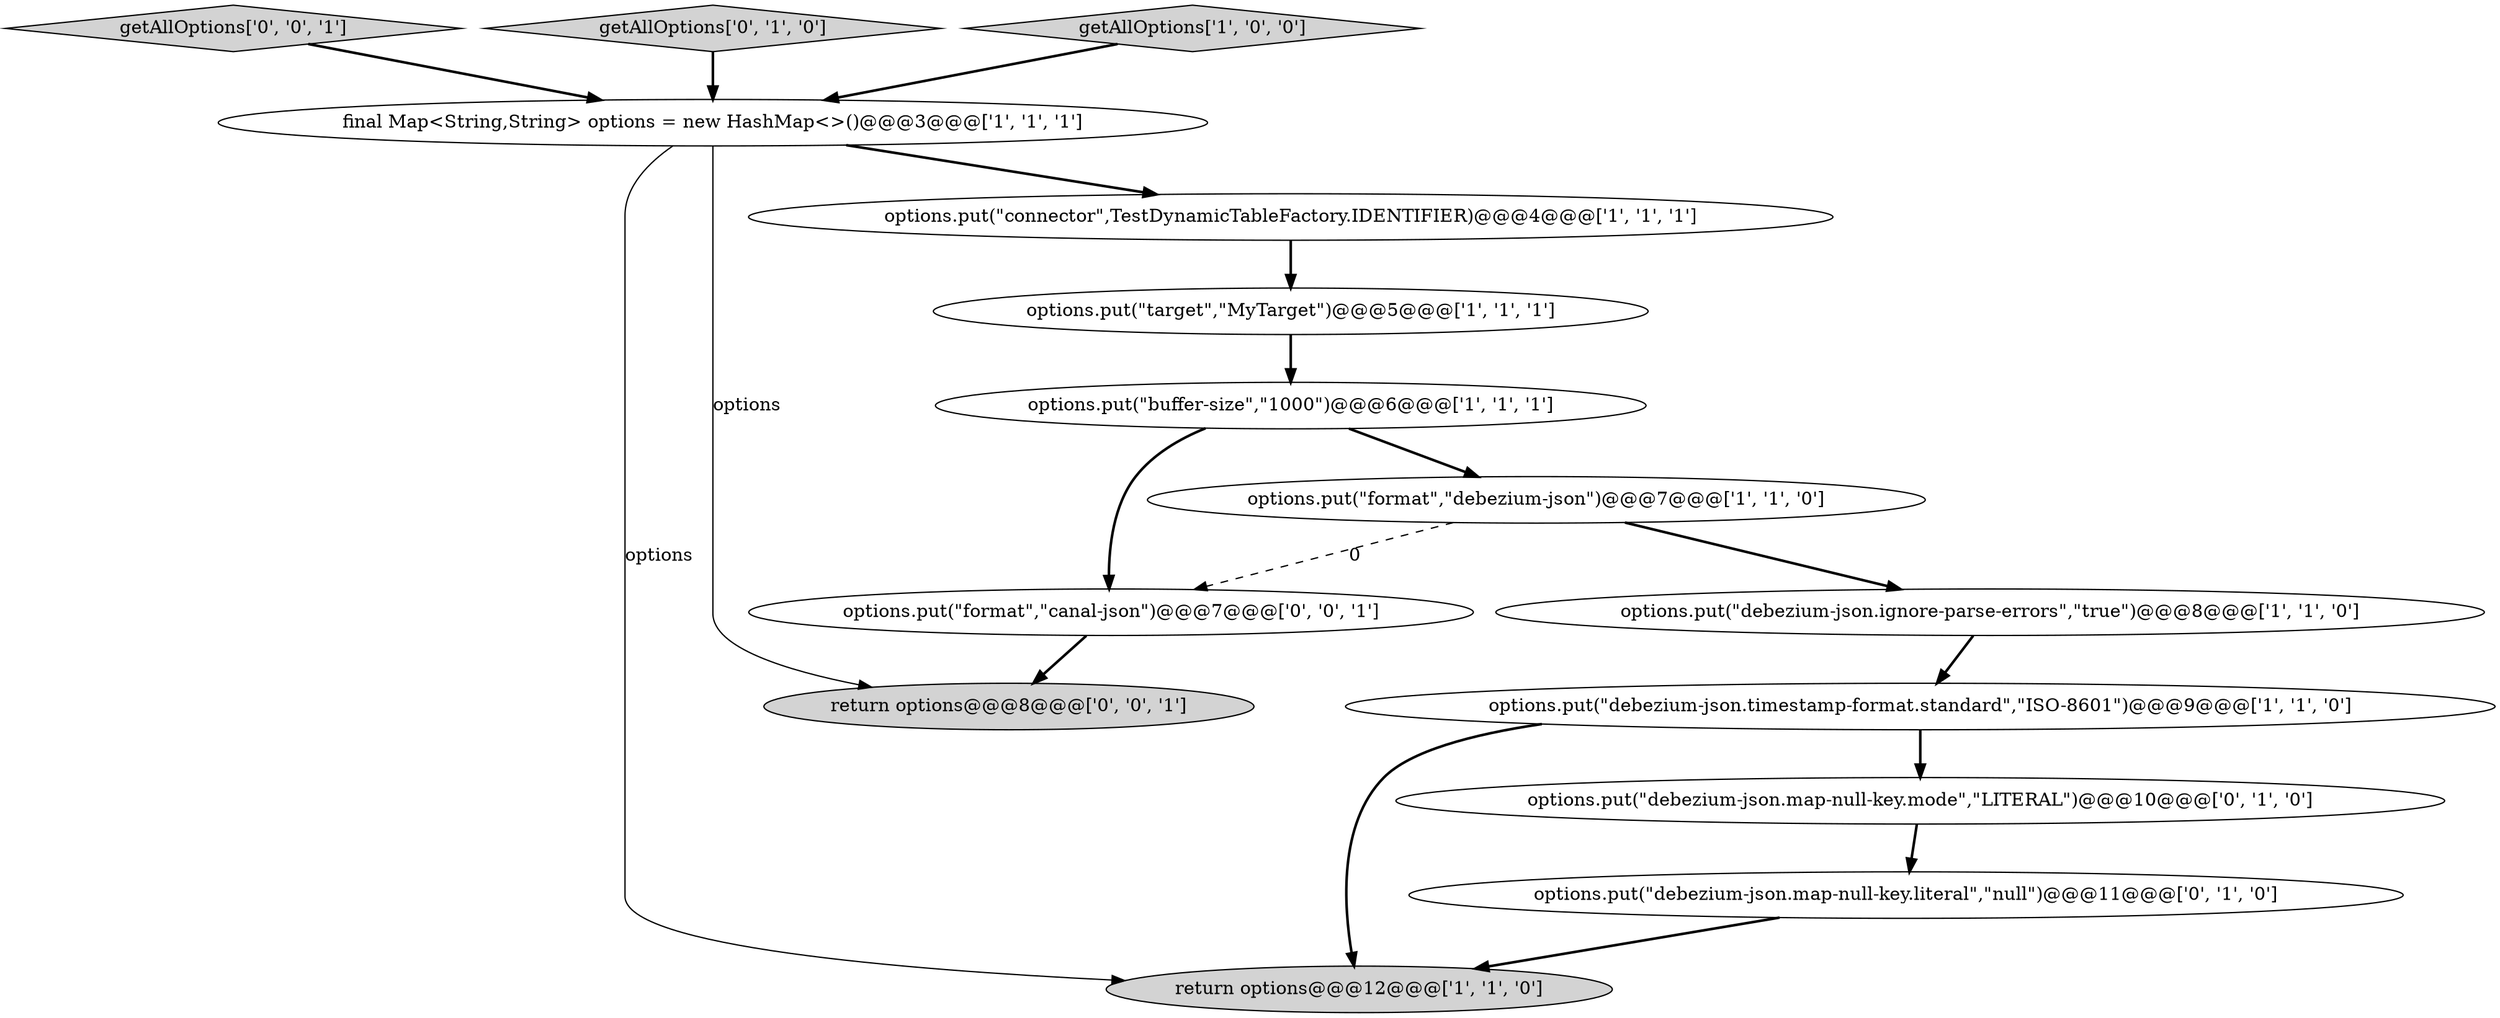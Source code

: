 digraph {
1 [style = filled, label = "return options@@@12@@@['1', '1', '0']", fillcolor = lightgray, shape = ellipse image = "AAA0AAABBB1BBB"];
13 [style = filled, label = "options.put(\"format\",\"canal-json\")@@@7@@@['0', '0', '1']", fillcolor = white, shape = ellipse image = "AAA0AAABBB3BBB"];
8 [style = filled, label = "options.put(\"debezium-json.ignore-parse-errors\",\"true\")@@@8@@@['1', '1', '0']", fillcolor = white, shape = ellipse image = "AAA0AAABBB1BBB"];
0 [style = filled, label = "final Map<String,String> options = new HashMap<>()@@@3@@@['1', '1', '1']", fillcolor = white, shape = ellipse image = "AAA0AAABBB1BBB"];
5 [style = filled, label = "options.put(\"debezium-json.timestamp-format.standard\",\"ISO-8601\")@@@9@@@['1', '1', '0']", fillcolor = white, shape = ellipse image = "AAA0AAABBB1BBB"];
10 [style = filled, label = "options.put(\"debezium-json.map-null-key.mode\",\"LITERAL\")@@@10@@@['0', '1', '0']", fillcolor = white, shape = ellipse image = "AAA1AAABBB2BBB"];
2 [style = filled, label = "options.put(\"buffer-size\",\"1000\")@@@6@@@['1', '1', '1']", fillcolor = white, shape = ellipse image = "AAA0AAABBB1BBB"];
14 [style = filled, label = "getAllOptions['0', '0', '1']", fillcolor = lightgray, shape = diamond image = "AAA0AAABBB3BBB"];
3 [style = filled, label = "options.put(\"format\",\"debezium-json\")@@@7@@@['1', '1', '0']", fillcolor = white, shape = ellipse image = "AAA0AAABBB1BBB"];
11 [style = filled, label = "getAllOptions['0', '1', '0']", fillcolor = lightgray, shape = diamond image = "AAA0AAABBB2BBB"];
12 [style = filled, label = "return options@@@8@@@['0', '0', '1']", fillcolor = lightgray, shape = ellipse image = "AAA0AAABBB3BBB"];
6 [style = filled, label = "getAllOptions['1', '0', '0']", fillcolor = lightgray, shape = diamond image = "AAA0AAABBB1BBB"];
9 [style = filled, label = "options.put(\"debezium-json.map-null-key.literal\",\"null\")@@@11@@@['0', '1', '0']", fillcolor = white, shape = ellipse image = "AAA1AAABBB2BBB"];
7 [style = filled, label = "options.put(\"connector\",TestDynamicTableFactory.IDENTIFIER)@@@4@@@['1', '1', '1']", fillcolor = white, shape = ellipse image = "AAA0AAABBB1BBB"];
4 [style = filled, label = "options.put(\"target\",\"MyTarget\")@@@5@@@['1', '1', '1']", fillcolor = white, shape = ellipse image = "AAA0AAABBB1BBB"];
6->0 [style = bold, label=""];
0->1 [style = solid, label="options"];
11->0 [style = bold, label=""];
2->13 [style = bold, label=""];
13->12 [style = bold, label=""];
0->7 [style = bold, label=""];
14->0 [style = bold, label=""];
0->12 [style = solid, label="options"];
7->4 [style = bold, label=""];
8->5 [style = bold, label=""];
9->1 [style = bold, label=""];
5->10 [style = bold, label=""];
3->13 [style = dashed, label="0"];
3->8 [style = bold, label=""];
4->2 [style = bold, label=""];
10->9 [style = bold, label=""];
2->3 [style = bold, label=""];
5->1 [style = bold, label=""];
}
